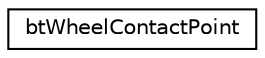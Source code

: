 digraph "Graphical Class Hierarchy"
{
  edge [fontname="Helvetica",fontsize="10",labelfontname="Helvetica",labelfontsize="10"];
  node [fontname="Helvetica",fontsize="10",shape=record];
  rankdir="LR";
  Node1 [label="btWheelContactPoint",height=0.2,width=0.4,color="black", fillcolor="white", style="filled",URL="$structbt_wheel_contact_point.html"];
}
